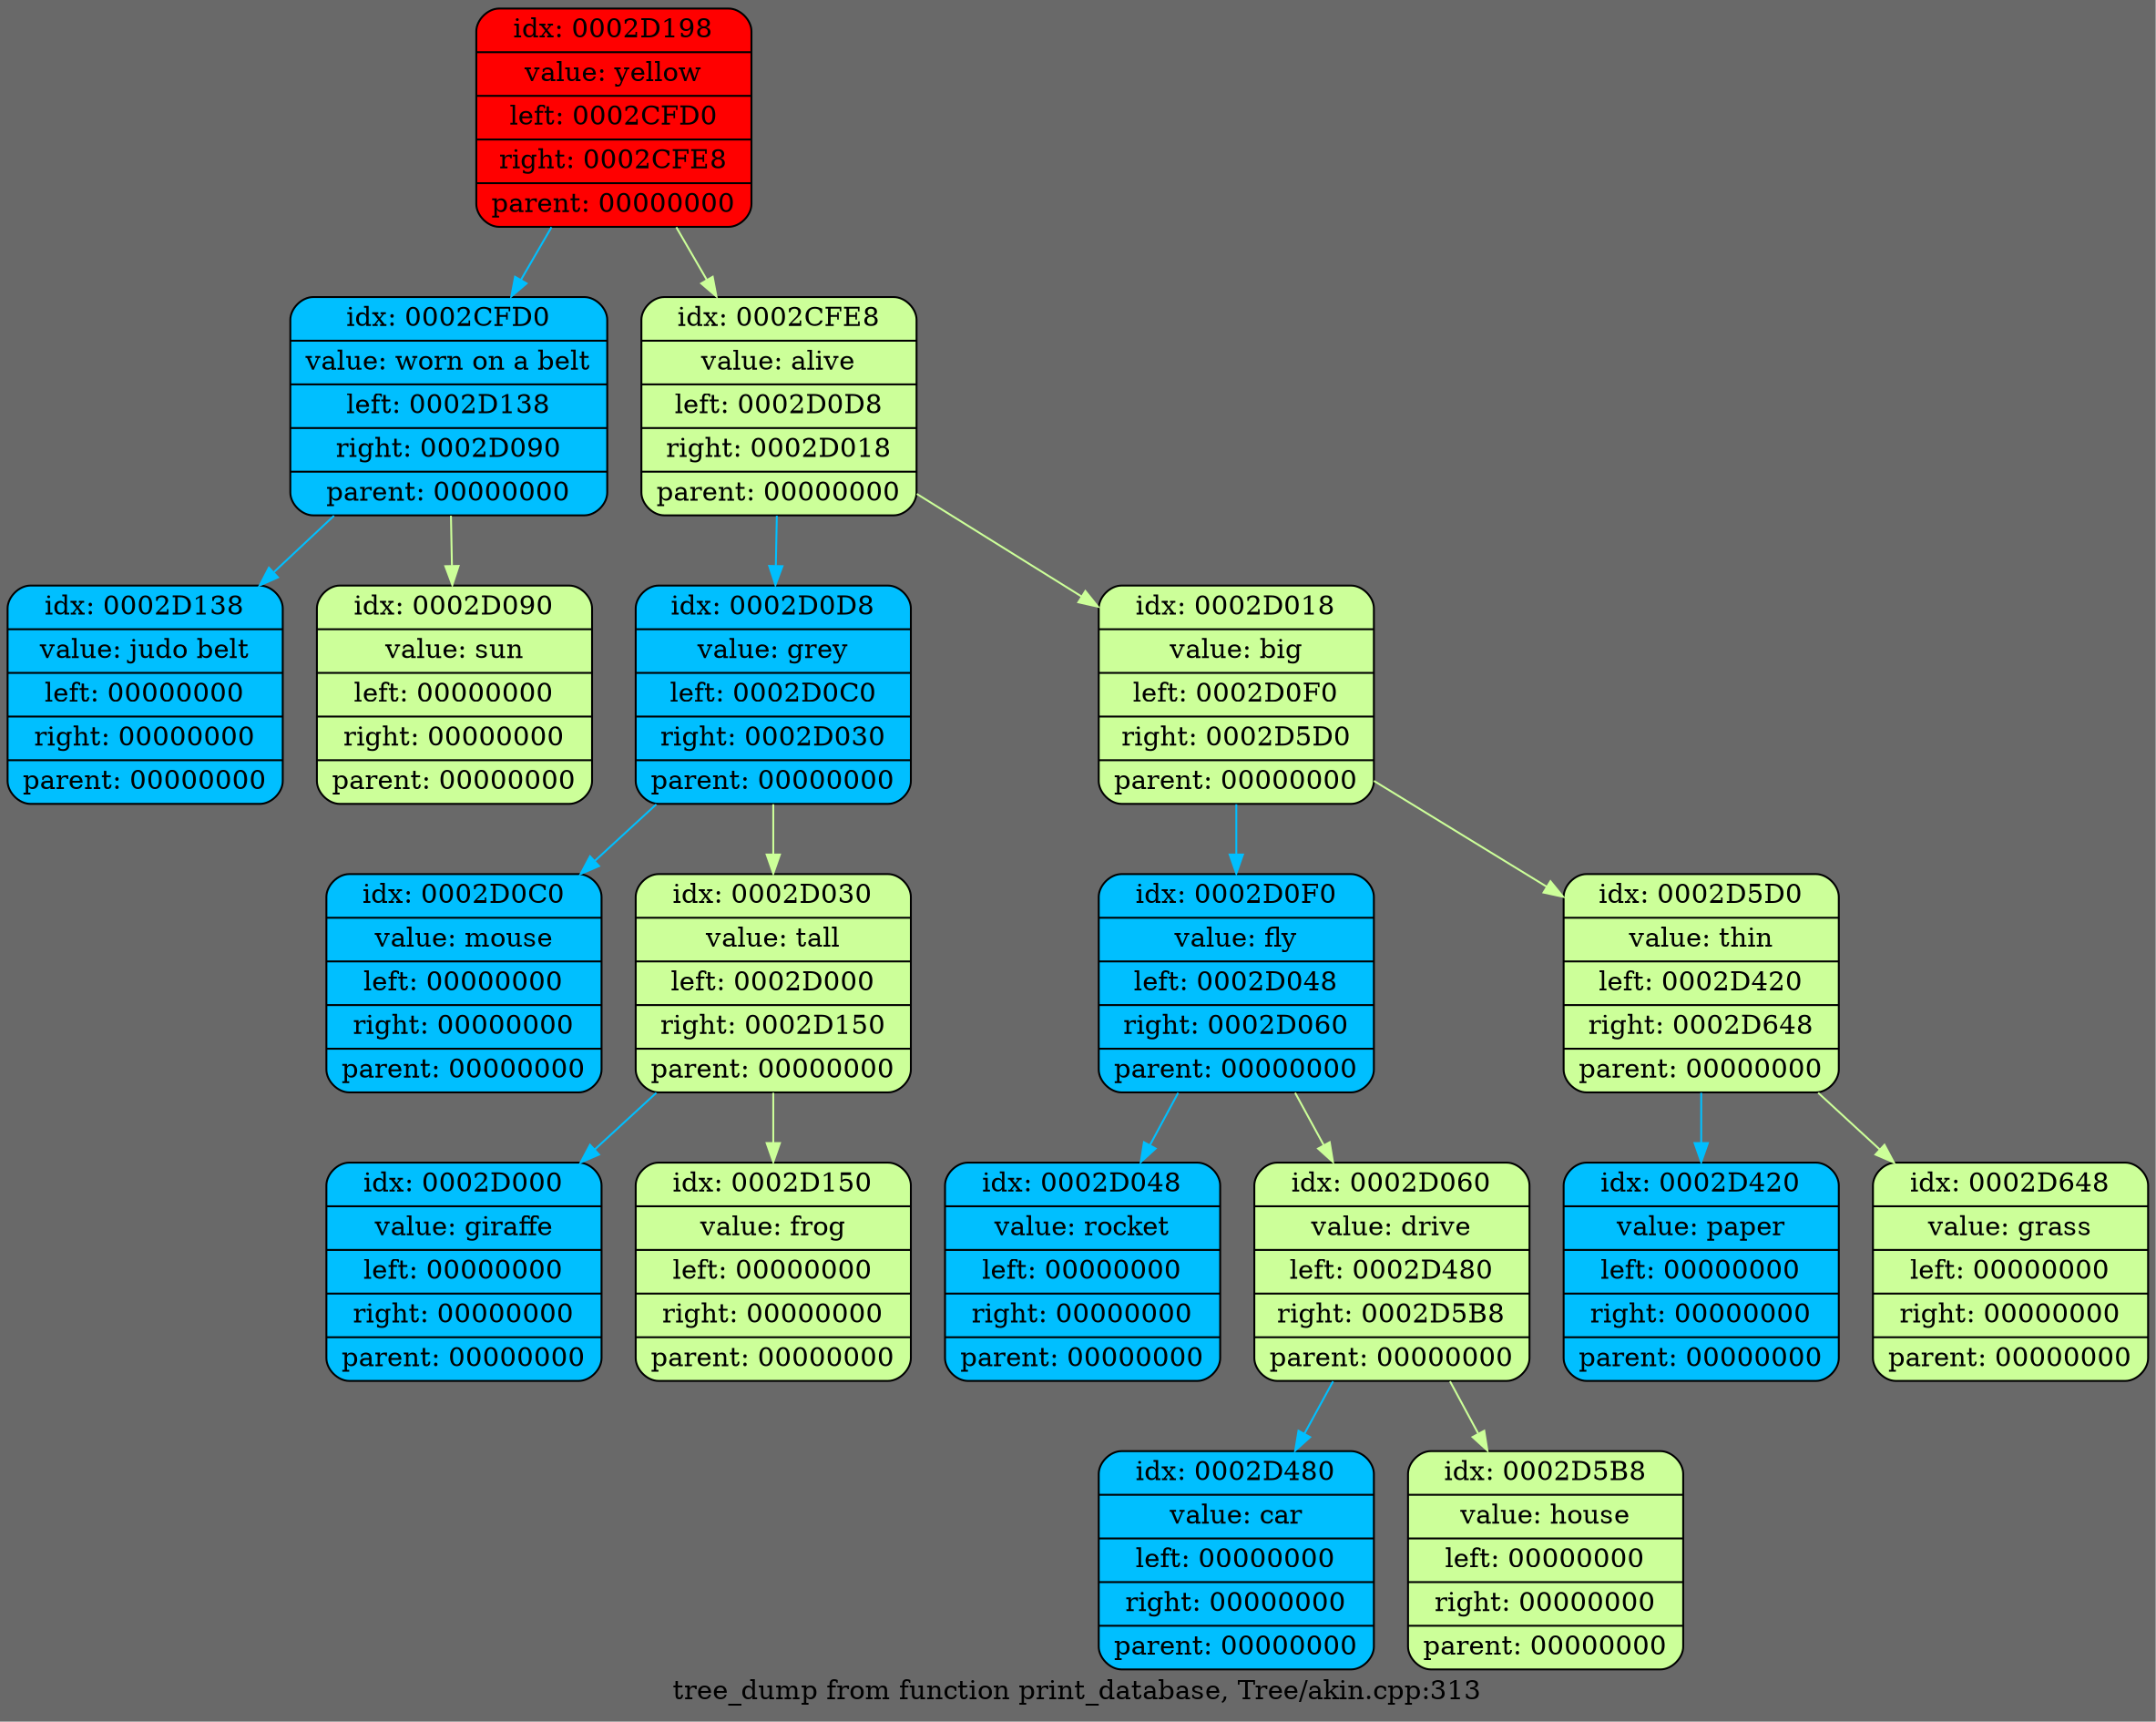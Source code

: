 digraph List {
	rankdir = HR;
	bgcolor = "#696969";
	node0 [shape = Mrecord, style = filled, fillcolor = "#ff0000", label = "{idx: 0002D198 | value: yellow | left: 0002CFD0 | right: 0002CFE8 | parent: 00000000}"];
	node1 [shape = Mrecord, style = filled, fillcolor = "#00BFFF", label = "{idx: 0002CFD0 | value: worn on a belt | left: 0002D138 | right: 0002D090 | parent: 00000000}"];
	node0 -> node1 [color = "#00BFFF"]
	node2 [shape = Mrecord, style = filled, fillcolor = "#00BFFF", label = "{idx: 0002D138 | value: judo belt | left: 00000000 | right: 00000000 | parent: 00000000}"];
	node1 -> node2 [color = "#00BFFF"]
	node3 [shape = Mrecord, style = filled, fillcolor = "#ccff99", label = "{idx: 0002D090 | value: sun | left: 00000000 | right: 00000000 | parent: 00000000}"];
	node1 -> node3 [color = "#ccff99"]
	node4 [shape = Mrecord, style = filled, fillcolor = "#ccff99", label = "{idx: 0002CFE8 | value: alive | left: 0002D0D8 | right: 0002D018 | parent: 00000000}"];
	node0 -> node4 [color = "#ccff99"]
	node5 [shape = Mrecord, style = filled, fillcolor = "#00BFFF", label = "{idx: 0002D0D8 | value: grey | left: 0002D0C0 | right: 0002D030 | parent: 00000000}"];
	node4 -> node5 [color = "#00BFFF"]
	node6 [shape = Mrecord, style = filled, fillcolor = "#00BFFF", label = "{idx: 0002D0C0 | value: mouse | left: 00000000 | right: 00000000 | parent: 00000000}"];
	node5 -> node6 [color = "#00BFFF"]
	node7 [shape = Mrecord, style = filled, fillcolor = "#ccff99", label = "{idx: 0002D030 | value: tall | left: 0002D000 | right: 0002D150 | parent: 00000000}"];
	node5 -> node7 [color = "#ccff99"]
	node8 [shape = Mrecord, style = filled, fillcolor = "#00BFFF", label = "{idx: 0002D000 | value: giraffe | left: 00000000 | right: 00000000 | parent: 00000000}"];
	node7 -> node8 [color = "#00BFFF"]
	node9 [shape = Mrecord, style = filled, fillcolor = "#ccff99", label = "{idx: 0002D150 | value: frog | left: 00000000 | right: 00000000 | parent: 00000000}"];
	node7 -> node9 [color = "#ccff99"]
	node10 [shape = Mrecord, style = filled, fillcolor = "#ccff99", label = "{idx: 0002D018 | value: big | left: 0002D0F0 | right: 0002D5D0 | parent: 00000000}"];
	node4 -> node10 [color = "#ccff99"]
	node11 [shape = Mrecord, style = filled, fillcolor = "#00BFFF", label = "{idx: 0002D0F0 | value: fly | left: 0002D048 | right: 0002D060 | parent: 00000000}"];
	node10 -> node11 [color = "#00BFFF"]
	node12 [shape = Mrecord, style = filled, fillcolor = "#00BFFF", label = "{idx: 0002D048 | value: rocket | left: 00000000 | right: 00000000 | parent: 00000000}"];
	node11 -> node12 [color = "#00BFFF"]
	node13 [shape = Mrecord, style = filled, fillcolor = "#ccff99", label = "{idx: 0002D060 | value: drive | left: 0002D480 | right: 0002D5B8 | parent: 00000000}"];
	node11 -> node13 [color = "#ccff99"]
	node14 [shape = Mrecord, style = filled, fillcolor = "#00BFFF", label = "{idx: 0002D480 | value: car | left: 00000000 | right: 00000000 | parent: 00000000}"];
	node13 -> node14 [color = "#00BFFF"]
	node15 [shape = Mrecord, style = filled, fillcolor = "#ccff99", label = "{idx: 0002D5B8 | value: house | left: 00000000 | right: 00000000 | parent: 00000000}"];
	node13 -> node15 [color = "#ccff99"]
	node16 [shape = Mrecord, style = filled, fillcolor = "#ccff99", label = "{idx: 0002D5D0 | value: thin | left: 0002D420 | right: 0002D648 | parent: 00000000}"];
	node10 -> node16 [color = "#ccff99"]
	node17 [shape = Mrecord, style = filled, fillcolor = "#00BFFF", label = "{idx: 0002D420 | value: paper | left: 00000000 | right: 00000000 | parent: 00000000}"];
	node16 -> node17 [color = "#00BFFF"]
	node18 [shape = Mrecord, style = filled, fillcolor = "#ccff99", label = "{idx: 0002D648 | value: grass | left: 00000000 | right: 00000000 | parent: 00000000}"];
	node16 -> node18 [color = "#ccff99"]
	label = "tree_dump from function print_database, Tree/akin.cpp:313";}


